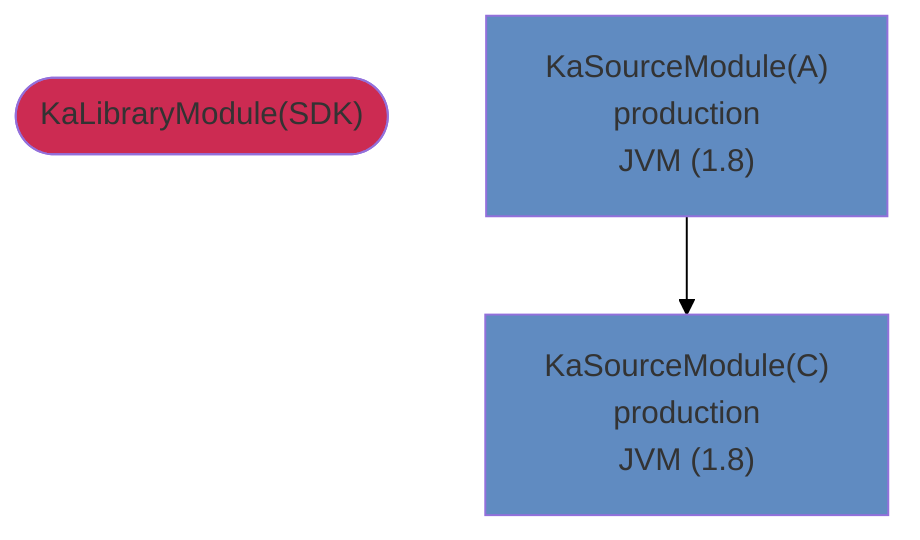graph TD
  KaLibraryModule_0(["KaLibraryModule(SDK)"])
  KaSourceModule_1["KaSourceModule(A)<br />production<br />JVM (1.8)"]
  KaSourceModule_2["KaSourceModule(C)<br />production<br />JVM (1.8)"]
  style KaLibraryModule_0 fill:#CC2B52
  style KaSourceModule_1 fill:#608BC1
  style KaSourceModule_2 fill:#608BC1
  KaSourceModule_1 --> KaSourceModule_2
  linkStyle 0 stroke:black